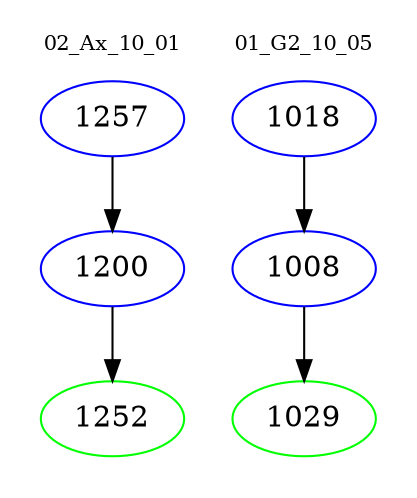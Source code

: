 digraph{
subgraph cluster_0 {
color = white
label = "02_Ax_10_01";
fontsize=10;
T0_1257 [label="1257", color="blue"]
T0_1257 -> T0_1200 [color="black"]
T0_1200 [label="1200", color="blue"]
T0_1200 -> T0_1252 [color="black"]
T0_1252 [label="1252", color="green"]
}
subgraph cluster_1 {
color = white
label = "01_G2_10_05";
fontsize=10;
T1_1018 [label="1018", color="blue"]
T1_1018 -> T1_1008 [color="black"]
T1_1008 [label="1008", color="blue"]
T1_1008 -> T1_1029 [color="black"]
T1_1029 [label="1029", color="green"]
}
}
